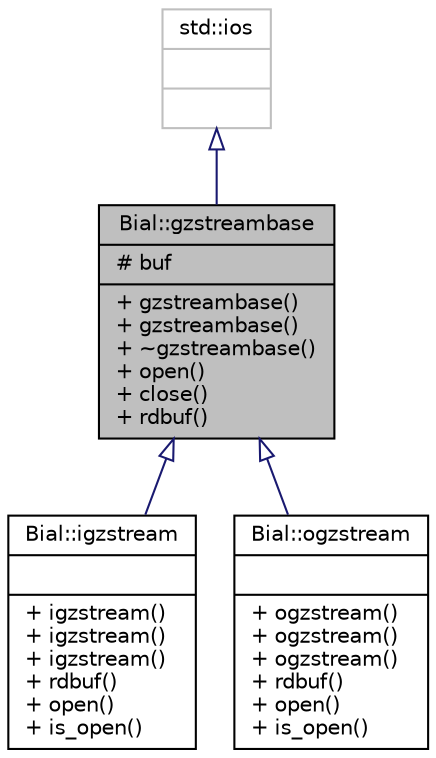 digraph "Bial::gzstreambase"
{
  edge [fontname="Helvetica",fontsize="10",labelfontname="Helvetica",labelfontsize="10"];
  node [fontname="Helvetica",fontsize="10",shape=record];
  Node1 [label="{Bial::gzstreambase\n|# buf\l|+ gzstreambase()\l+ gzstreambase()\l+ ~gzstreambase()\l+ open()\l+ close()\l+ rdbuf()\l}",height=0.2,width=0.4,color="black", fillcolor="grey75", style="filled", fontcolor="black"];
  Node2 -> Node1 [dir="back",color="midnightblue",fontsize="10",style="solid",arrowtail="onormal",fontname="Helvetica"];
  Node2 [label="{std::ios\n||}",height=0.2,width=0.4,color="grey75", fillcolor="white", style="filled"];
  Node1 -> Node3 [dir="back",color="midnightblue",fontsize="10",style="solid",arrowtail="onormal",fontname="Helvetica"];
  Node3 [label="{Bial::igzstream\n||+ igzstream()\l+ igzstream()\l+ igzstream()\l+ rdbuf()\l+ open()\l+ is_open()\l}",height=0.2,width=0.4,color="black", fillcolor="white", style="filled",URL="$class_bial_1_1igzstream.html"];
  Node1 -> Node4 [dir="back",color="midnightblue",fontsize="10",style="solid",arrowtail="onormal",fontname="Helvetica"];
  Node4 [label="{Bial::ogzstream\n||+ ogzstream()\l+ ogzstream()\l+ ogzstream()\l+ rdbuf()\l+ open()\l+ is_open()\l}",height=0.2,width=0.4,color="black", fillcolor="white", style="filled",URL="$class_bial_1_1ogzstream.html"];
}
